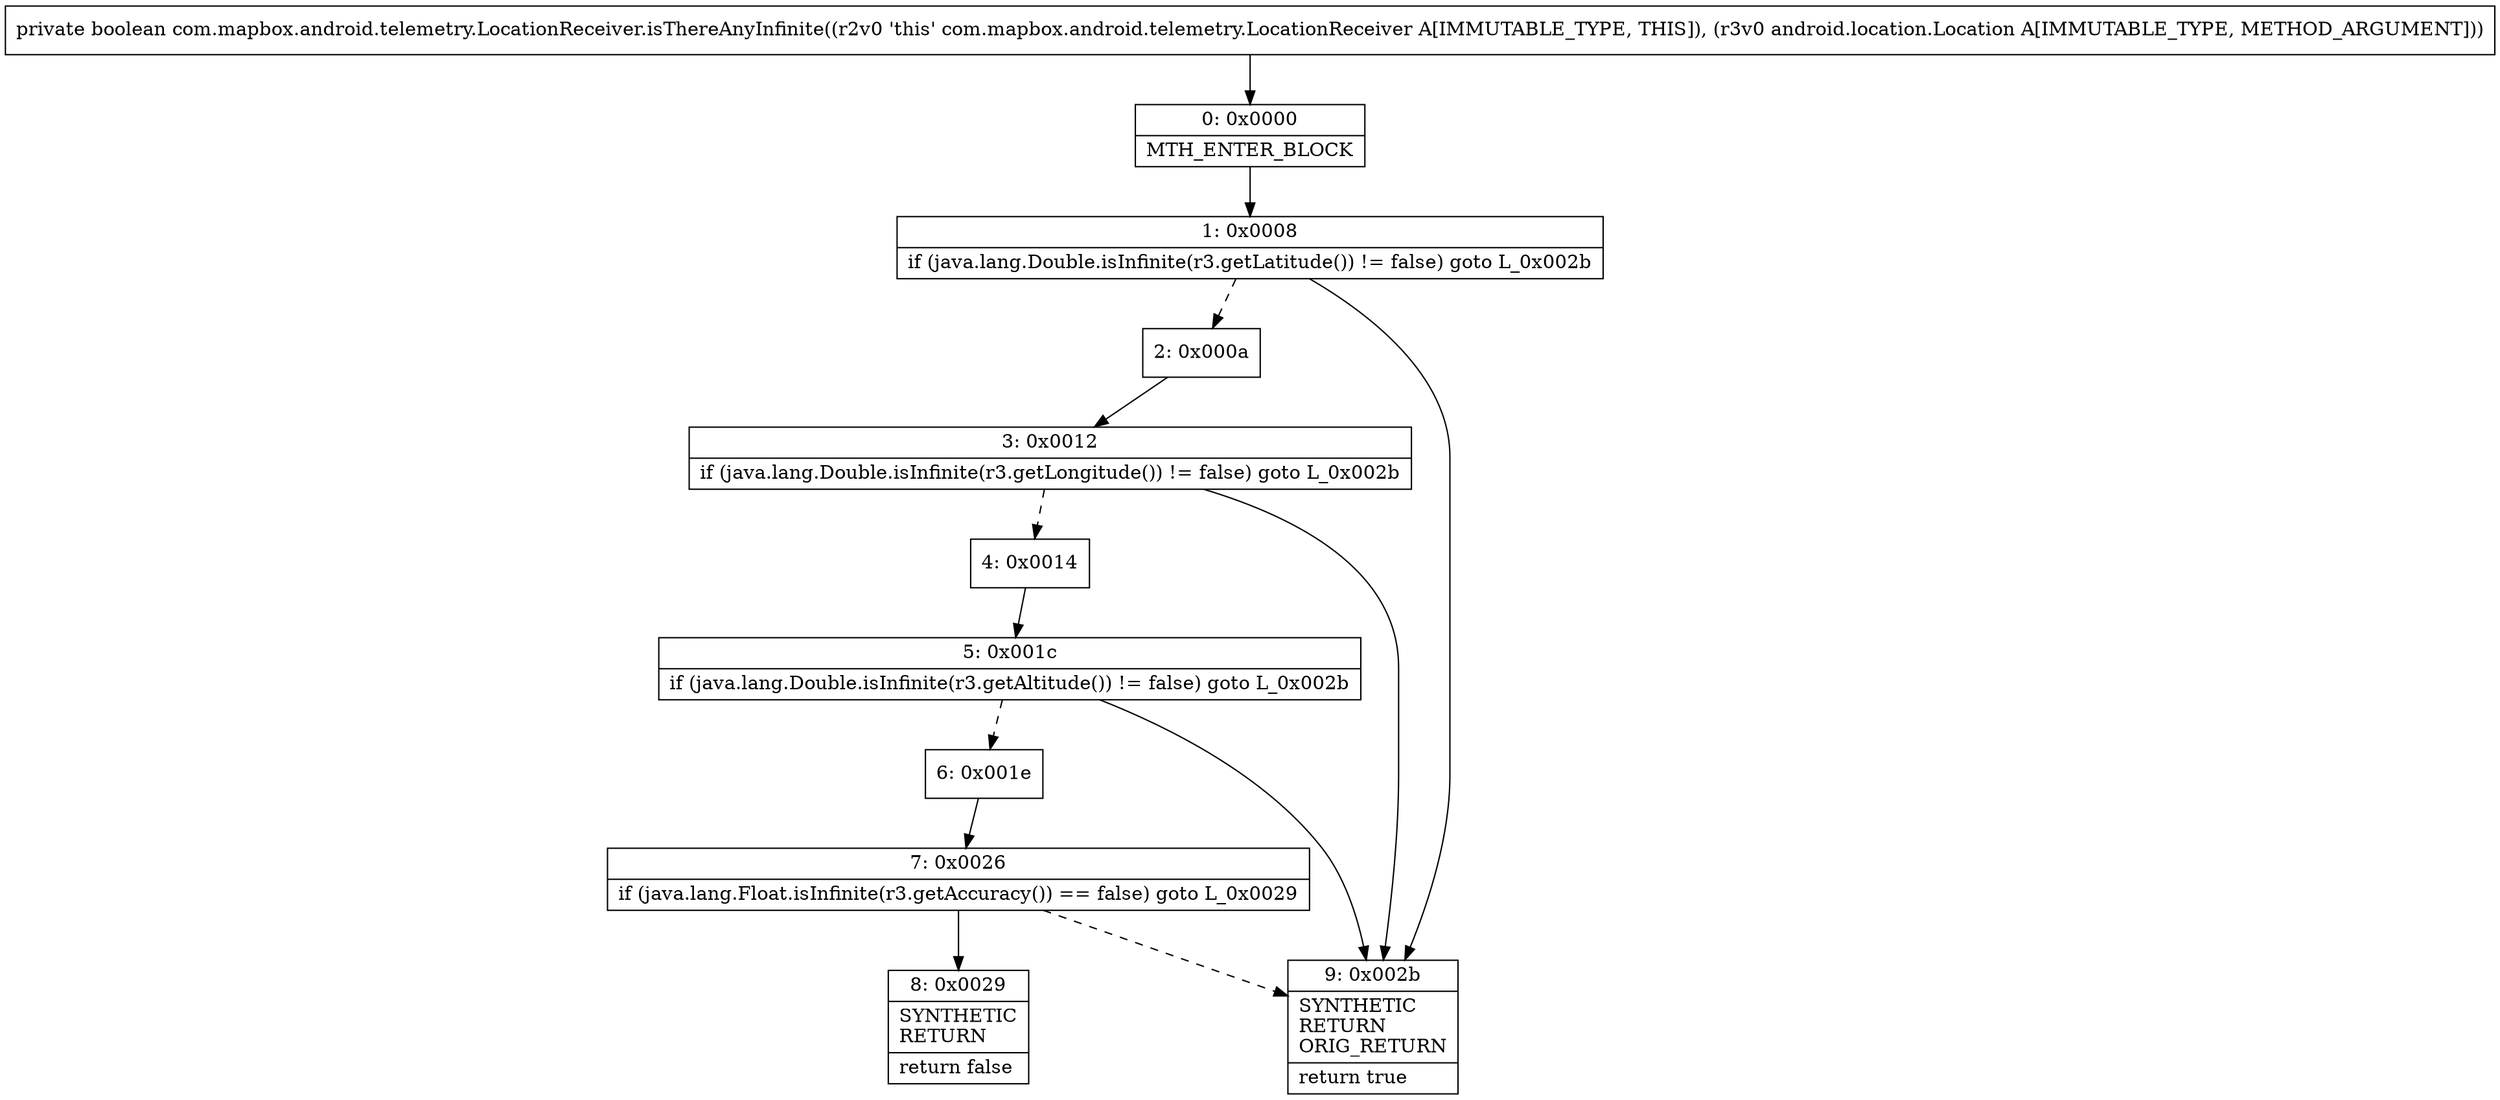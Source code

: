 digraph "CFG forcom.mapbox.android.telemetry.LocationReceiver.isThereAnyInfinite(Landroid\/location\/Location;)Z" {
Node_0 [shape=record,label="{0\:\ 0x0000|MTH_ENTER_BLOCK\l}"];
Node_1 [shape=record,label="{1\:\ 0x0008|if (java.lang.Double.isInfinite(r3.getLatitude()) != false) goto L_0x002b\l}"];
Node_2 [shape=record,label="{2\:\ 0x000a}"];
Node_3 [shape=record,label="{3\:\ 0x0012|if (java.lang.Double.isInfinite(r3.getLongitude()) != false) goto L_0x002b\l}"];
Node_4 [shape=record,label="{4\:\ 0x0014}"];
Node_5 [shape=record,label="{5\:\ 0x001c|if (java.lang.Double.isInfinite(r3.getAltitude()) != false) goto L_0x002b\l}"];
Node_6 [shape=record,label="{6\:\ 0x001e}"];
Node_7 [shape=record,label="{7\:\ 0x0026|if (java.lang.Float.isInfinite(r3.getAccuracy()) == false) goto L_0x0029\l}"];
Node_8 [shape=record,label="{8\:\ 0x0029|SYNTHETIC\lRETURN\l|return false\l}"];
Node_9 [shape=record,label="{9\:\ 0x002b|SYNTHETIC\lRETURN\lORIG_RETURN\l|return true\l}"];
MethodNode[shape=record,label="{private boolean com.mapbox.android.telemetry.LocationReceiver.isThereAnyInfinite((r2v0 'this' com.mapbox.android.telemetry.LocationReceiver A[IMMUTABLE_TYPE, THIS]), (r3v0 android.location.Location A[IMMUTABLE_TYPE, METHOD_ARGUMENT])) }"];
MethodNode -> Node_0;
Node_0 -> Node_1;
Node_1 -> Node_2[style=dashed];
Node_1 -> Node_9;
Node_2 -> Node_3;
Node_3 -> Node_4[style=dashed];
Node_3 -> Node_9;
Node_4 -> Node_5;
Node_5 -> Node_6[style=dashed];
Node_5 -> Node_9;
Node_6 -> Node_7;
Node_7 -> Node_8;
Node_7 -> Node_9[style=dashed];
}


